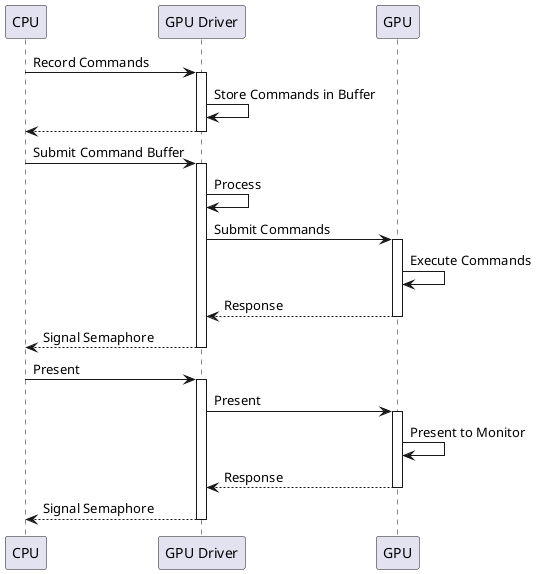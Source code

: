 @startuml
'https://plantuml.com/sequence-diagram

skinparam BackgroundColor #00000000

CPU -> "GPU Driver": Record Commands
activate "GPU Driver"
"GPU Driver" -> "GPU Driver": Store Commands in Buffer
return

CPU -> "GPU Driver": Submit Command Buffer
activate "GPU Driver"
"GPU Driver" -> "GPU Driver": Process
"GPU Driver" -> GPU: Submit Commands
activate GPU
GPU -> GPU: Execute Commands
GPU --> "GPU Driver": Response
deactivate GPU
"GPU Driver" --> CPU: Signal Semaphore
deactivate "GPU Driver"

CPU -> "GPU Driver": Present
activate "GPU Driver"
"GPU Driver" -> GPU: Present
activate GPU
GPU -> GPU: Present to Monitor
GPU --> "GPU Driver": Response
deactivate GPU
"GPU Driver" --> CPU: Signal Semaphore
deactivate "GPU Driver"

@enduml